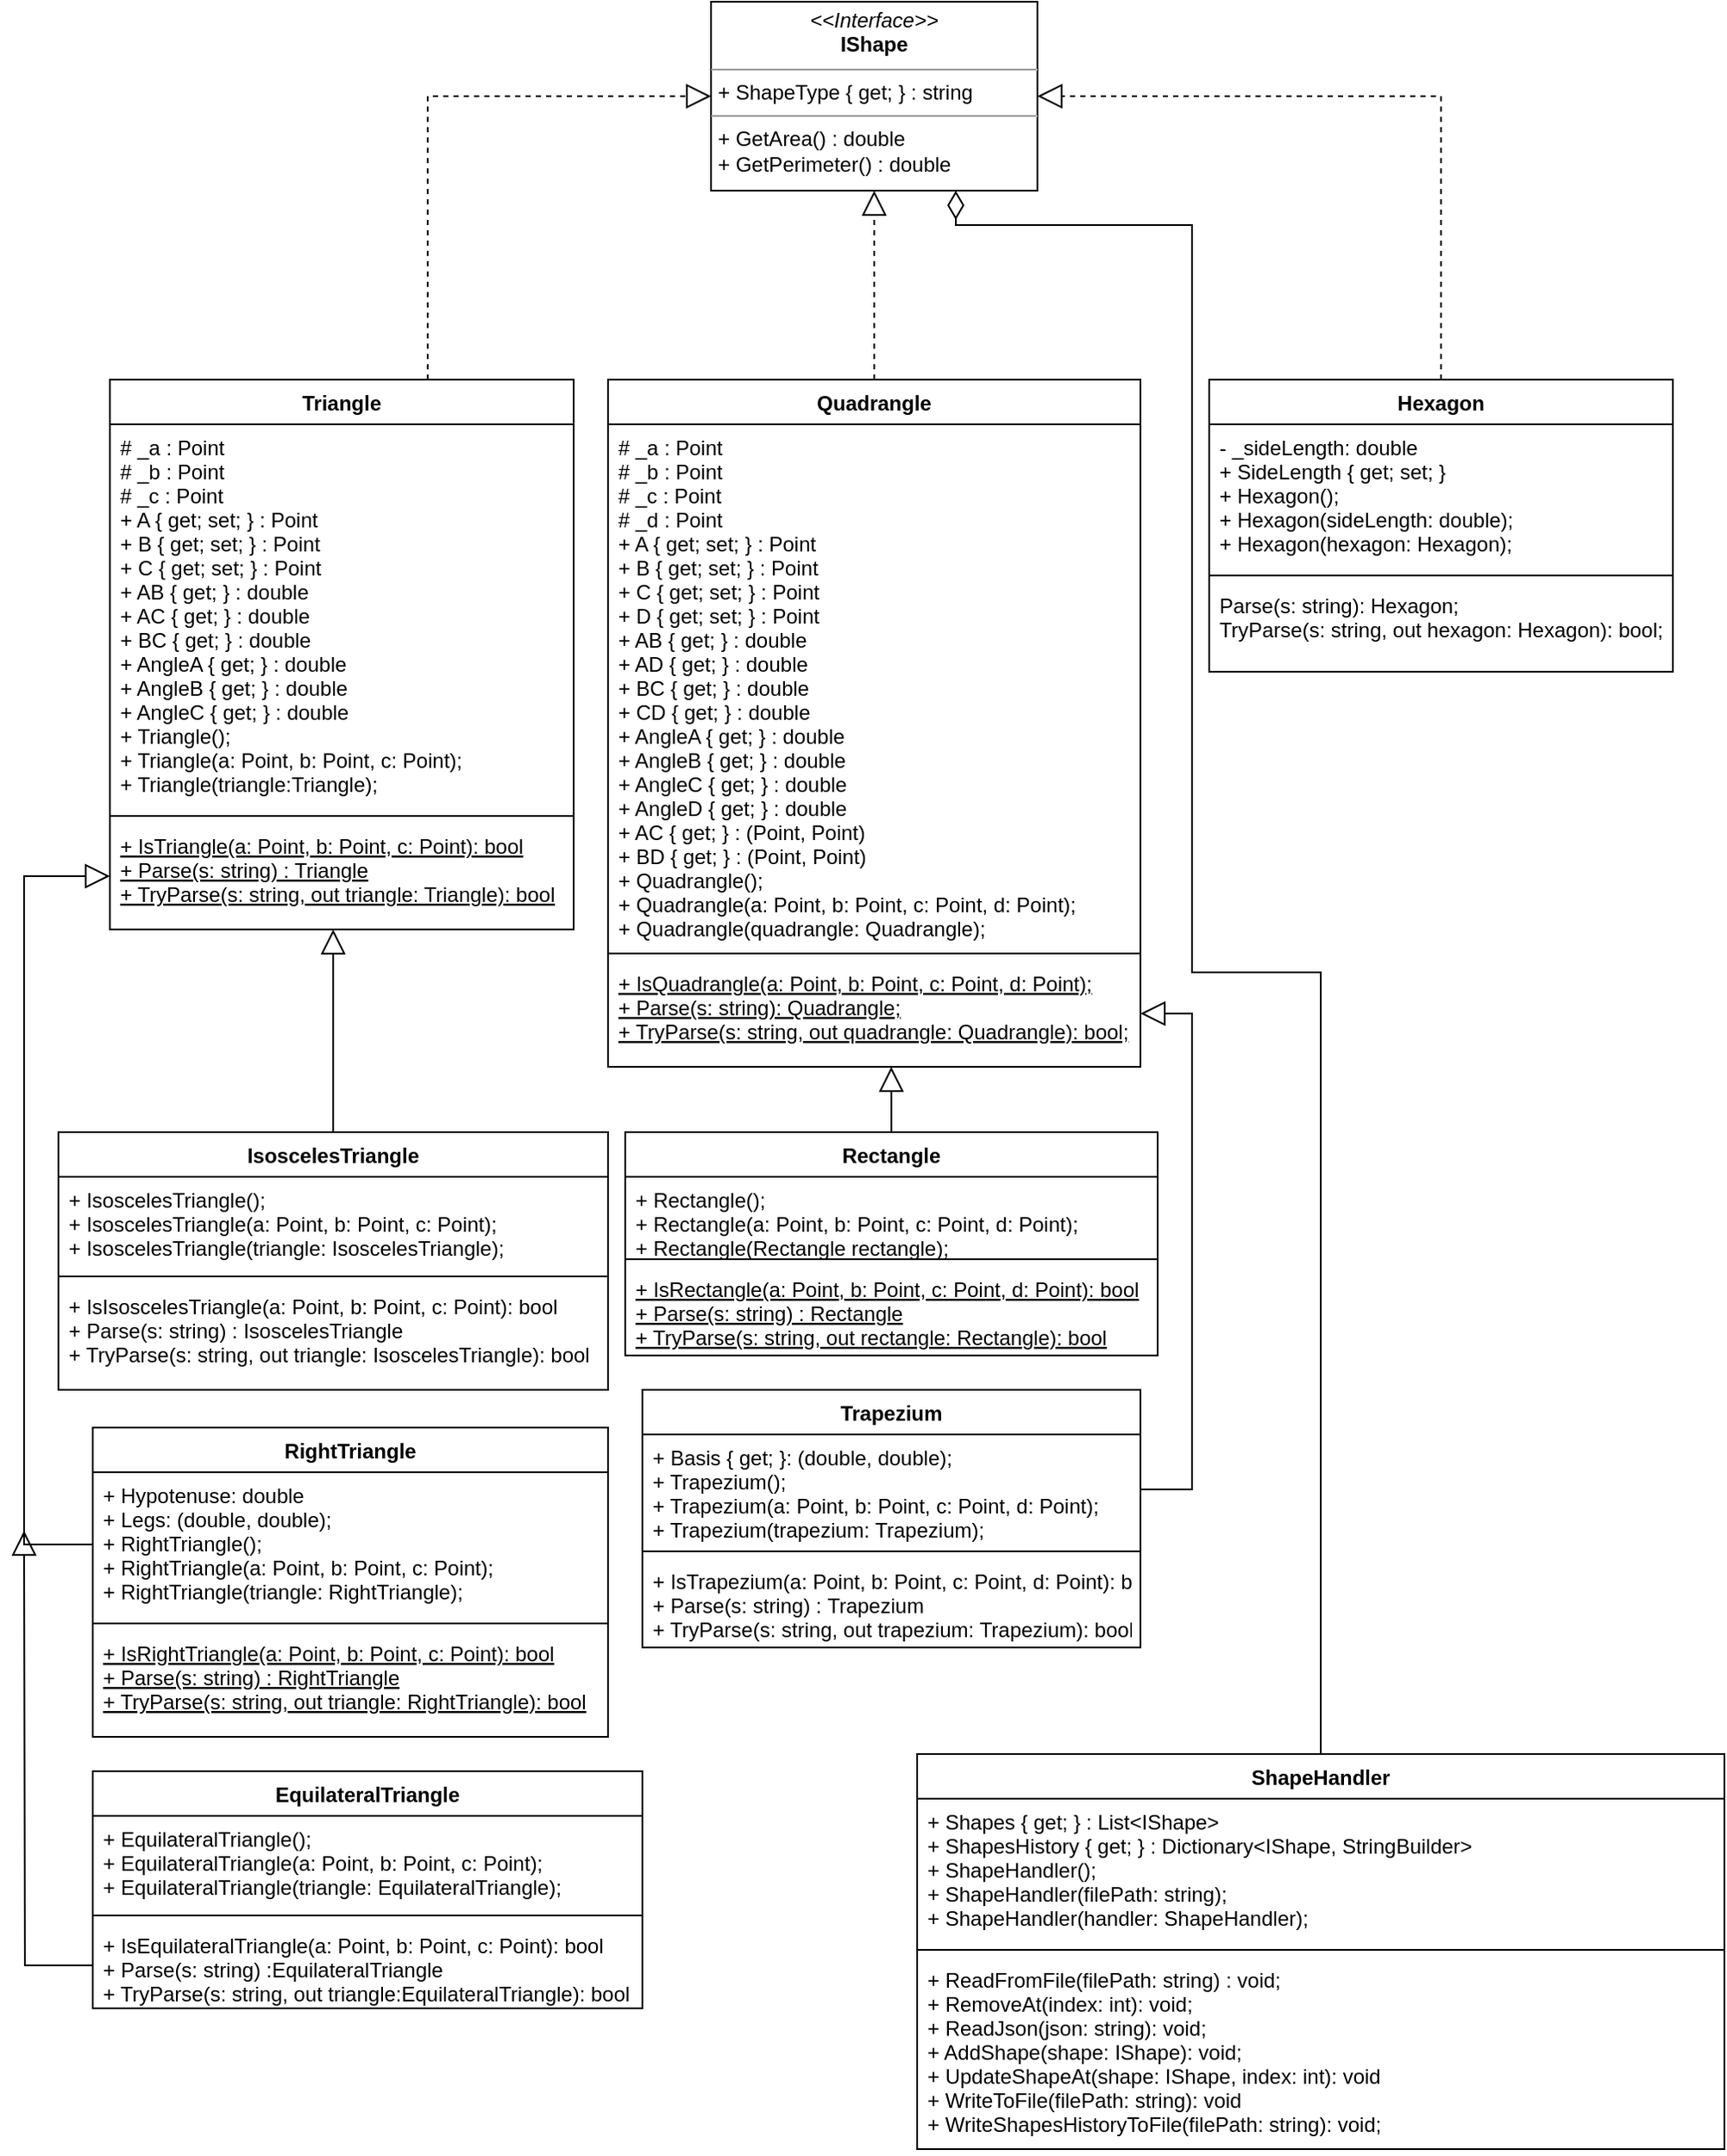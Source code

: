 <mxfile version="15.4.0" type="device"><diagram id="DEIQZtd4Mzf3Nv3vfiDj" name="Page-1"><mxGraphModel dx="2108" dy="960" grid="1" gridSize="10" guides="1" tooltips="1" connect="1" arrows="1" fold="1" page="1" pageScale="1" pageWidth="827" pageHeight="1169" math="0" shadow="0"><root><mxCell id="0"/><mxCell id="1" parent="0"/><mxCell id="CvxQUl-fv7652Qb_NtTM-1" value="&lt;p style=&quot;margin: 0px ; margin-top: 4px ; text-align: center&quot;&gt;&lt;i&gt;&amp;lt;&amp;lt;Interface&amp;gt;&amp;gt;&lt;/i&gt;&lt;br&gt;&lt;b&gt;IShape&lt;/b&gt;&lt;/p&gt;&lt;hr size=&quot;1&quot;&gt;&lt;p style=&quot;margin: 0px ; margin-left: 4px&quot;&gt;+ ShapeType { get; } : string&lt;/p&gt;&lt;hr size=&quot;1&quot;&gt;&lt;p style=&quot;margin: 0px ; margin-left: 4px&quot;&gt;+ GetArea() : double&lt;/p&gt;&lt;p style=&quot;margin: 0px ; margin-left: 4px&quot;&gt;+ GetPerimeter() : double&lt;/p&gt;" style="verticalAlign=top;align=left;overflow=fill;fontSize=12;fontFamily=Helvetica;html=1;" parent="1" vertex="1"><mxGeometry x="340" y="300" width="190" height="110" as="geometry"/></mxCell><mxCell id="CvxQUl-fv7652Qb_NtTM-6" style="edgeStyle=orthogonalEdgeStyle;rounded=0;orthogonalLoop=1;jettySize=auto;html=1;entryX=0;entryY=0.5;entryDx=0;entryDy=0;dashed=1;endArrow=block;endFill=0;strokeWidth=1;endSize=12;" parent="1" source="CvxQUl-fv7652Qb_NtTM-2" target="CvxQUl-fv7652Qb_NtTM-1" edge="1"><mxGeometry relative="1" as="geometry"><mxPoint x="245" y="350" as="targetPoint"/><Array as="points"><mxPoint x="175" y="355"/></Array></mxGeometry></mxCell><mxCell id="CvxQUl-fv7652Qb_NtTM-2" value="Triangle" style="swimlane;fontStyle=1;align=center;verticalAlign=top;childLayout=stackLayout;horizontal=1;startSize=26;horizontalStack=0;resizeParent=1;resizeParentMax=0;resizeLast=0;collapsible=1;marginBottom=0;" parent="1" vertex="1"><mxGeometry x="-10" y="520" width="270" height="320" as="geometry"/></mxCell><mxCell id="CvxQUl-fv7652Qb_NtTM-3" value="# _a : Point&#10;# _b : Point&#10;# _c : Point&#10;+ A { get; set; } : Point&#10;+ B { get; set; } : Point&#10;+ C { get; set; } : Point&#10;+ AB { get; } : double&#10;+ AC { get; } : double&#10;+ BC { get; } : double&#10;+ AngleA { get; } : double&#10;+ AngleB { get; } : double&#10;+ AngleC { get; } : double&#10;+ Triangle();&#10;+ Triangle(a: Point, b: Point, c: Point);&#10;+ Triangle(triangle:Triangle);&#10;" style="text;strokeColor=none;fillColor=none;align=left;verticalAlign=top;spacingLeft=4;spacingRight=4;overflow=hidden;rotatable=0;points=[[0,0.5],[1,0.5]];portConstraint=eastwest;" parent="CvxQUl-fv7652Qb_NtTM-2" vertex="1"><mxGeometry y="26" width="270" height="224" as="geometry"/></mxCell><mxCell id="CvxQUl-fv7652Qb_NtTM-4" value="" style="line;strokeWidth=1;fillColor=none;align=left;verticalAlign=middle;spacingTop=-1;spacingLeft=3;spacingRight=3;rotatable=0;labelPosition=right;points=[];portConstraint=eastwest;" parent="CvxQUl-fv7652Qb_NtTM-2" vertex="1"><mxGeometry y="250" width="270" height="8" as="geometry"/></mxCell><mxCell id="CvxQUl-fv7652Qb_NtTM-5" value="+ IsTriangle(a: Point, b: Point, c: Point): bool&#10;+ Parse(s: string) : Triangle&#10;+ TryParse(s: string, out triangle: Triangle): bool" style="text;strokeColor=none;fillColor=none;align=left;verticalAlign=top;spacingLeft=4;spacingRight=4;overflow=hidden;rotatable=0;points=[[0,0.5],[1,0.5]];portConstraint=eastwest;fontStyle=4" parent="CvxQUl-fv7652Qb_NtTM-2" vertex="1"><mxGeometry y="258" width="270" height="62" as="geometry"/></mxCell><mxCell id="CvxQUl-fv7652Qb_NtTM-12" style="edgeStyle=orthogonalEdgeStyle;rounded=0;orthogonalLoop=1;jettySize=auto;html=1;entryX=0.5;entryY=1;entryDx=0;entryDy=0;dashed=1;endArrow=block;endFill=0;endSize=12;strokeWidth=1;" parent="1" source="CvxQUl-fv7652Qb_NtTM-7" target="CvxQUl-fv7652Qb_NtTM-1" edge="1"><mxGeometry relative="1" as="geometry"/></mxCell><mxCell id="CvxQUl-fv7652Qb_NtTM-7" value="Quadrangle" style="swimlane;fontStyle=1;align=center;verticalAlign=top;childLayout=stackLayout;horizontal=1;startSize=26;horizontalStack=0;resizeParent=1;resizeParentMax=0;resizeLast=0;collapsible=1;marginBottom=0;" parent="1" vertex="1"><mxGeometry x="280" y="520" width="310" height="400" as="geometry"/></mxCell><mxCell id="CvxQUl-fv7652Qb_NtTM-8" value="# _a : Point&#10;# _b : Point&#10;# _c : Point&#10;# _d : Point&#10;+ A { get; set; } : Point&#10;+ B { get; set; } : Point&#10;+ C { get; set; } : Point&#10;+ D { get; set; } : Point&#10;+ AB { get; } : double&#10;+ AD { get; } : double&#10;+ BC { get; } : double&#10;+ CD { get; } : double&#10;+ AngleA { get; } : double&#10;+ AngleB { get; } : double&#10;+ AngleC { get; } : double&#10;+ AngleD { get; } : double&#10;+ AC { get; } : (Point, Point)&#10;+ BD { get; } : (Point, Point)&#10;+ Quadrangle();&#10;+ Quadrangle(a: Point, b: Point, c: Point, d: Point);&#10;+ Quadrangle(quadrangle: Quadrangle);" style="text;strokeColor=none;fillColor=none;align=left;verticalAlign=top;spacingLeft=4;spacingRight=4;overflow=hidden;rotatable=0;points=[[0,0.5],[1,0.5]];portConstraint=eastwest;" parent="CvxQUl-fv7652Qb_NtTM-7" vertex="1"><mxGeometry y="26" width="310" height="304" as="geometry"/></mxCell><mxCell id="CvxQUl-fv7652Qb_NtTM-9" value="" style="line;strokeWidth=1;fillColor=none;align=left;verticalAlign=middle;spacingTop=-1;spacingLeft=3;spacingRight=3;rotatable=0;labelPosition=right;points=[];portConstraint=eastwest;" parent="CvxQUl-fv7652Qb_NtTM-7" vertex="1"><mxGeometry y="330" width="310" height="8" as="geometry"/></mxCell><mxCell id="CvxQUl-fv7652Qb_NtTM-10" value="+ IsQuadrangle(a: Point, b: Point, c: Point, d: Point);&#10;+ Parse(s: string): Quadrangle;&#10;+ TryParse(s: string, out quadrangle: Quadrangle): bool;" style="text;strokeColor=none;fillColor=none;align=left;verticalAlign=top;spacingLeft=4;spacingRight=4;overflow=hidden;rotatable=0;points=[[0,0.5],[1,0.5]];portConstraint=eastwest;fontStyle=4" parent="CvxQUl-fv7652Qb_NtTM-7" vertex="1"><mxGeometry y="338" width="310" height="62" as="geometry"/></mxCell><mxCell id="CvxQUl-fv7652Qb_NtTM-21" style="edgeStyle=orthogonalEdgeStyle;rounded=0;orthogonalLoop=1;jettySize=auto;html=1;dashed=1;endArrow=block;endFill=0;endSize=12;strokeWidth=1;entryX=1;entryY=0.5;entryDx=0;entryDy=0;" parent="1" source="CvxQUl-fv7652Qb_NtTM-17" target="CvxQUl-fv7652Qb_NtTM-1" edge="1"><mxGeometry relative="1" as="geometry"><mxPoint x="765" y="360" as="targetPoint"/><Array as="points"><mxPoint x="765" y="355"/></Array></mxGeometry></mxCell><mxCell id="CvxQUl-fv7652Qb_NtTM-17" value="Hexagon" style="swimlane;fontStyle=1;align=center;verticalAlign=top;childLayout=stackLayout;horizontal=1;startSize=26;horizontalStack=0;resizeParent=1;resizeParentMax=0;resizeLast=0;collapsible=1;marginBottom=0;" parent="1" vertex="1"><mxGeometry x="630" y="520" width="270" height="170" as="geometry"/></mxCell><mxCell id="CvxQUl-fv7652Qb_NtTM-18" value="- _sideLength: double&#10;+ SideLength { get; set; }&#10;+ Hexagon();&#10;+ Hexagon(sideLength: double);&#10;+ Hexagon(hexagon: Hexagon);" style="text;strokeColor=none;fillColor=none;align=left;verticalAlign=top;spacingLeft=4;spacingRight=4;overflow=hidden;rotatable=0;points=[[0,0.5],[1,0.5]];portConstraint=eastwest;" parent="CvxQUl-fv7652Qb_NtTM-17" vertex="1"><mxGeometry y="26" width="270" height="84" as="geometry"/></mxCell><mxCell id="CvxQUl-fv7652Qb_NtTM-19" value="" style="line;strokeWidth=1;fillColor=none;align=left;verticalAlign=middle;spacingTop=-1;spacingLeft=3;spacingRight=3;rotatable=0;labelPosition=right;points=[];portConstraint=eastwest;" parent="CvxQUl-fv7652Qb_NtTM-17" vertex="1"><mxGeometry y="110" width="270" height="8" as="geometry"/></mxCell><mxCell id="CvxQUl-fv7652Qb_NtTM-20" value="Parse(s: string): Hexagon;&#10;TryParse(s: string, out hexagon: Hexagon): bool;" style="text;strokeColor=none;fillColor=none;align=left;verticalAlign=top;spacingLeft=4;spacingRight=4;overflow=hidden;rotatable=0;points=[[0,0.5],[1,0.5]];portConstraint=eastwest;" parent="CvxQUl-fv7652Qb_NtTM-17" vertex="1"><mxGeometry y="118" width="270" height="52" as="geometry"/></mxCell><mxCell id="CvxQUl-fv7652Qb_NtTM-22" value="RightTriangle" style="swimlane;fontStyle=1;align=center;verticalAlign=top;childLayout=stackLayout;horizontal=1;startSize=26;horizontalStack=0;resizeParent=1;resizeParentMax=0;resizeLast=0;collapsible=1;marginBottom=0;" parent="1" vertex="1"><mxGeometry x="-20" y="1130" width="300" height="180" as="geometry"/></mxCell><mxCell id="CvxQUl-fv7652Qb_NtTM-23" value="+ Hypotenuse: double&#10;+ Legs: (double, double);&#10;+ RightTriangle();&#10;+ RightTriangle(a: Point, b: Point, c: Point);&#10;+ RightTriangle(triangle: RightTriangle);" style="text;strokeColor=none;fillColor=none;align=left;verticalAlign=top;spacingLeft=4;spacingRight=4;overflow=hidden;rotatable=0;points=[[0,0.5],[1,0.5]];portConstraint=eastwest;" parent="CvxQUl-fv7652Qb_NtTM-22" vertex="1"><mxGeometry y="26" width="300" height="84" as="geometry"/></mxCell><mxCell id="CvxQUl-fv7652Qb_NtTM-24" value="" style="line;strokeWidth=1;fillColor=none;align=left;verticalAlign=middle;spacingTop=-1;spacingLeft=3;spacingRight=3;rotatable=0;labelPosition=right;points=[];portConstraint=eastwest;" parent="CvxQUl-fv7652Qb_NtTM-22" vertex="1"><mxGeometry y="110" width="300" height="8" as="geometry"/></mxCell><mxCell id="CvxQUl-fv7652Qb_NtTM-25" value="+ IsRightTriangle(a: Point, b: Point, c: Point): bool&#10;+ Parse(s: string) : RightTriangle&#10;+ TryParse(s: string, out triangle: RightTriangle): bool" style="text;strokeColor=none;fillColor=none;align=left;verticalAlign=top;spacingLeft=4;spacingRight=4;overflow=hidden;rotatable=0;points=[[0,0.5],[1,0.5]];portConstraint=eastwest;fontStyle=4" parent="CvxQUl-fv7652Qb_NtTM-22" vertex="1"><mxGeometry y="118" width="300" height="62" as="geometry"/></mxCell><mxCell id="CvxQUl-fv7652Qb_NtTM-42" style="edgeStyle=orthogonalEdgeStyle;rounded=0;orthogonalLoop=1;jettySize=auto;html=1;endArrow=block;endFill=0;endSize=12;strokeWidth=1;" parent="1" source="CvxQUl-fv7652Qb_NtTM-26" target="CvxQUl-fv7652Qb_NtTM-5" edge="1"><mxGeometry relative="1" as="geometry"><Array as="points"><mxPoint x="120" y="860"/><mxPoint x="120" y="860"/></Array></mxGeometry></mxCell><mxCell id="CvxQUl-fv7652Qb_NtTM-26" value="IsoscelesTriangle" style="swimlane;fontStyle=1;align=center;verticalAlign=top;childLayout=stackLayout;horizontal=1;startSize=26;horizontalStack=0;resizeParent=1;resizeParentMax=0;resizeLast=0;collapsible=1;marginBottom=0;" parent="1" vertex="1"><mxGeometry x="-40" y="958" width="320" height="150" as="geometry"/></mxCell><mxCell id="CvxQUl-fv7652Qb_NtTM-27" value="+ IsoscelesTriangle();&#10;+ IsoscelesTriangle(a: Point, b: Point, c: Point);&#10;+ IsoscelesTriangle(triangle: IsoscelesTriangle); " style="text;strokeColor=none;fillColor=none;align=left;verticalAlign=top;spacingLeft=4;spacingRight=4;overflow=hidden;rotatable=0;points=[[0,0.5],[1,0.5]];portConstraint=eastwest;" parent="CvxQUl-fv7652Qb_NtTM-26" vertex="1"><mxGeometry y="26" width="320" height="54" as="geometry"/></mxCell><mxCell id="CvxQUl-fv7652Qb_NtTM-28" value="" style="line;strokeWidth=1;fillColor=none;align=left;verticalAlign=middle;spacingTop=-1;spacingLeft=3;spacingRight=3;rotatable=0;labelPosition=right;points=[];portConstraint=eastwest;" parent="CvxQUl-fv7652Qb_NtTM-26" vertex="1"><mxGeometry y="80" width="320" height="8" as="geometry"/></mxCell><mxCell id="CvxQUl-fv7652Qb_NtTM-29" value="+ IsIsoscelesTriangle(a: Point, b: Point, c: Point): bool&#10;+ Parse(s: string) : IsoscelesTriangle&#10;+ TryParse(s: string, out triangle: IsoscelesTriangle): bool" style="text;strokeColor=none;fillColor=none;align=left;verticalAlign=top;spacingLeft=4;spacingRight=4;overflow=hidden;rotatable=0;points=[[0,0.5],[1,0.5]];portConstraint=eastwest;" parent="CvxQUl-fv7652Qb_NtTM-26" vertex="1"><mxGeometry y="88" width="320" height="62" as="geometry"/></mxCell><mxCell id="CvxQUl-fv7652Qb_NtTM-30" value="EquilateralTriangle" style="swimlane;fontStyle=1;align=center;verticalAlign=top;childLayout=stackLayout;horizontal=1;startSize=26;horizontalStack=0;resizeParent=1;resizeParentMax=0;resizeLast=0;collapsible=1;marginBottom=0;" parent="1" vertex="1"><mxGeometry x="-20" y="1330" width="320" height="138" as="geometry"/></mxCell><mxCell id="CvxQUl-fv7652Qb_NtTM-31" value="+ EquilateralTriangle();&#10;+ EquilateralTriangle(a: Point, b: Point, c: Point);&#10;+ EquilateralTriangle(triangle: EquilateralTriangle);" style="text;strokeColor=none;fillColor=none;align=left;verticalAlign=top;spacingLeft=4;spacingRight=4;overflow=hidden;rotatable=0;points=[[0,0.5],[1,0.5]];portConstraint=eastwest;" parent="CvxQUl-fv7652Qb_NtTM-30" vertex="1"><mxGeometry y="26" width="320" height="54" as="geometry"/></mxCell><mxCell id="CvxQUl-fv7652Qb_NtTM-32" value="" style="line;strokeWidth=1;fillColor=none;align=left;verticalAlign=middle;spacingTop=-1;spacingLeft=3;spacingRight=3;rotatable=0;labelPosition=right;points=[];portConstraint=eastwest;" parent="CvxQUl-fv7652Qb_NtTM-30" vertex="1"><mxGeometry y="80" width="320" height="8" as="geometry"/></mxCell><mxCell id="CvxQUl-fv7652Qb_NtTM-33" value="+ IsEquilateralTriangle(a: Point, b: Point, c: Point): bool&#10;+ Parse(s: string) :EquilateralTriangle&#10;+ TryParse(s: string, out triangle:EquilateralTriangle): bool" style="text;strokeColor=none;fillColor=none;align=left;verticalAlign=top;spacingLeft=4;spacingRight=4;overflow=hidden;rotatable=0;points=[[0,0.5],[1,0.5]];portConstraint=eastwest;" parent="CvxQUl-fv7652Qb_NtTM-30" vertex="1"><mxGeometry y="88" width="320" height="50" as="geometry"/></mxCell><mxCell id="CvxQUl-fv7652Qb_NtTM-45" style="edgeStyle=orthogonalEdgeStyle;rounded=0;orthogonalLoop=1;jettySize=auto;html=1;entryX=0.532;entryY=1;entryDx=0;entryDy=0;entryPerimeter=0;endArrow=block;endFill=0;endSize=12;strokeWidth=1;" parent="1" source="CvxQUl-fv7652Qb_NtTM-34" target="CvxQUl-fv7652Qb_NtTM-10" edge="1"><mxGeometry relative="1" as="geometry"/></mxCell><mxCell id="CvxQUl-fv7652Qb_NtTM-34" value="Rectangle" style="swimlane;fontStyle=1;align=center;verticalAlign=top;childLayout=stackLayout;horizontal=1;startSize=26;horizontalStack=0;resizeParent=1;resizeParentMax=0;resizeLast=0;collapsible=1;marginBottom=0;" parent="1" vertex="1"><mxGeometry x="290" y="958" width="310" height="130" as="geometry"/></mxCell><mxCell id="CvxQUl-fv7652Qb_NtTM-35" value="+ Rectangle();&#10;+ Rectangle(a: Point, b: Point, c: Point, d: Point);&#10;+ Rectangle(Rectangle rectangle);" style="text;strokeColor=none;fillColor=none;align=left;verticalAlign=top;spacingLeft=4;spacingRight=4;overflow=hidden;rotatable=0;points=[[0,0.5],[1,0.5]];portConstraint=eastwest;" parent="CvxQUl-fv7652Qb_NtTM-34" vertex="1"><mxGeometry y="26" width="310" height="44" as="geometry"/></mxCell><mxCell id="CvxQUl-fv7652Qb_NtTM-36" value="" style="line;strokeWidth=1;fillColor=none;align=left;verticalAlign=middle;spacingTop=-1;spacingLeft=3;spacingRight=3;rotatable=0;labelPosition=right;points=[];portConstraint=eastwest;" parent="CvxQUl-fv7652Qb_NtTM-34" vertex="1"><mxGeometry y="70" width="310" height="8" as="geometry"/></mxCell><mxCell id="CvxQUl-fv7652Qb_NtTM-37" value="+ IsRectangle(a: Point, b: Point, c: Point, d: Point): bool&#10;+ Parse(s: string) : Rectangle&#10;+ TryParse(s: string, out rectangle: Rectangle): bool" style="text;strokeColor=none;fillColor=none;align=left;verticalAlign=top;spacingLeft=4;spacingRight=4;overflow=hidden;rotatable=0;points=[[0,0.5],[1,0.5]];portConstraint=eastwest;fontStyle=4" parent="CvxQUl-fv7652Qb_NtTM-34" vertex="1"><mxGeometry y="78" width="310" height="52" as="geometry"/></mxCell><mxCell id="CvxQUl-fv7652Qb_NtTM-38" value="Trapezium" style="swimlane;fontStyle=1;align=center;verticalAlign=top;childLayout=stackLayout;horizontal=1;startSize=26;horizontalStack=0;resizeParent=1;resizeParentMax=0;resizeLast=0;collapsible=1;marginBottom=0;" parent="1" vertex="1"><mxGeometry x="300" y="1108" width="290" height="150" as="geometry"/></mxCell><mxCell id="CvxQUl-fv7652Qb_NtTM-39" value="+ Basis { get; }: (double, double);&#10;+ Trapezium();&#10;+ Trapezium(a: Point, b: Point, c: Point, d: Point);&#10;+ Trapezium(trapezium: Trapezium);" style="text;strokeColor=none;fillColor=none;align=left;verticalAlign=top;spacingLeft=4;spacingRight=4;overflow=hidden;rotatable=0;points=[[0,0.5],[1,0.5]];portConstraint=eastwest;" parent="CvxQUl-fv7652Qb_NtTM-38" vertex="1"><mxGeometry y="26" width="290" height="64" as="geometry"/></mxCell><mxCell id="CvxQUl-fv7652Qb_NtTM-40" value="" style="line;strokeWidth=1;fillColor=none;align=left;verticalAlign=middle;spacingTop=-1;spacingLeft=3;spacingRight=3;rotatable=0;labelPosition=right;points=[];portConstraint=eastwest;" parent="CvxQUl-fv7652Qb_NtTM-38" vertex="1"><mxGeometry y="90" width="290" height="8" as="geometry"/></mxCell><mxCell id="CvxQUl-fv7652Qb_NtTM-41" value="+ IsTrapezium(a: Point, b: Point, c: Point, d: Point): bool&#10;+ Parse(s: string) : Trapezium&#10;+ TryParse(s: string, out trapezium: Trapezium): bool" style="text;strokeColor=none;fillColor=none;align=left;verticalAlign=top;spacingLeft=4;spacingRight=4;overflow=hidden;rotatable=0;points=[[0,0.5],[1,0.5]];portConstraint=eastwest;" parent="CvxQUl-fv7652Qb_NtTM-38" vertex="1"><mxGeometry y="98" width="290" height="52" as="geometry"/></mxCell><mxCell id="CvxQUl-fv7652Qb_NtTM-43" style="edgeStyle=orthogonalEdgeStyle;rounded=0;orthogonalLoop=1;jettySize=auto;html=1;endArrow=block;endFill=0;endSize=12;strokeWidth=1;entryX=0;entryY=0.5;entryDx=0;entryDy=0;" parent="1" source="CvxQUl-fv7652Qb_NtTM-23" target="CvxQUl-fv7652Qb_NtTM-5" edge="1"><mxGeometry relative="1" as="geometry"><mxPoint x="-60" y="810" as="targetPoint"/><Array as="points"><mxPoint x="-60" y="1198"/><mxPoint x="-60" y="809"/></Array></mxGeometry></mxCell><mxCell id="CvxQUl-fv7652Qb_NtTM-44" style="edgeStyle=orthogonalEdgeStyle;rounded=0;orthogonalLoop=1;jettySize=auto;html=1;endArrow=block;endFill=0;endSize=12;strokeWidth=1;" parent="1" source="CvxQUl-fv7652Qb_NtTM-33" edge="1"><mxGeometry relative="1" as="geometry"><mxPoint x="-60" y="1190" as="targetPoint"/></mxGeometry></mxCell><mxCell id="CvxQUl-fv7652Qb_NtTM-46" style="edgeStyle=orthogonalEdgeStyle;rounded=0;orthogonalLoop=1;jettySize=auto;html=1;endArrow=block;endFill=0;endSize=12;strokeWidth=1;entryX=1;entryY=0.5;entryDx=0;entryDy=0;" parent="1" source="CvxQUl-fv7652Qb_NtTM-39" target="CvxQUl-fv7652Qb_NtTM-10" edge="1"><mxGeometry relative="1" as="geometry"><mxPoint x="620" y="890" as="targetPoint"/><Array as="points"><mxPoint x="620" y="1166"/><mxPoint x="620" y="889"/></Array></mxGeometry></mxCell><mxCell id="3XRudX2mxCmxuxeM2xvo-5" style="edgeStyle=orthogonalEdgeStyle;rounded=0;orthogonalLoop=1;jettySize=auto;html=1;entryX=0.75;entryY=1;entryDx=0;entryDy=0;endArrow=diamondThin;endFill=0;endSize=14;" edge="1" parent="1" source="3XRudX2mxCmxuxeM2xvo-1" target="CvxQUl-fv7652Qb_NtTM-1"><mxGeometry relative="1" as="geometry"><Array as="points"><mxPoint x="695" y="865"/><mxPoint x="620" y="865"/><mxPoint x="620" y="430"/><mxPoint x="482" y="430"/></Array></mxGeometry></mxCell><mxCell id="3XRudX2mxCmxuxeM2xvo-1" value="ShapeHandler" style="swimlane;fontStyle=1;align=center;verticalAlign=top;childLayout=stackLayout;horizontal=1;startSize=26;horizontalStack=0;resizeParent=1;resizeParentMax=0;resizeLast=0;collapsible=1;marginBottom=0;" vertex="1" parent="1"><mxGeometry x="460" y="1320" width="470" height="230" as="geometry"/></mxCell><mxCell id="3XRudX2mxCmxuxeM2xvo-2" value="+ Shapes { get; } : List&lt;IShape&gt;&#10;+ ShapesHistory { get; } : Dictionary&lt;IShape, StringBuilder&gt;&#10;+ ShapeHandler();&#10;+ ShapeHandler(filePath: string);&#10;+ ShapeHandler(handler: ShapeHandler);" style="text;strokeColor=none;fillColor=none;align=left;verticalAlign=top;spacingLeft=4;spacingRight=4;overflow=hidden;rotatable=0;points=[[0,0.5],[1,0.5]];portConstraint=eastwest;" vertex="1" parent="3XRudX2mxCmxuxeM2xvo-1"><mxGeometry y="26" width="470" height="84" as="geometry"/></mxCell><mxCell id="3XRudX2mxCmxuxeM2xvo-3" value="" style="line;strokeWidth=1;fillColor=none;align=left;verticalAlign=middle;spacingTop=-1;spacingLeft=3;spacingRight=3;rotatable=0;labelPosition=right;points=[];portConstraint=eastwest;" vertex="1" parent="3XRudX2mxCmxuxeM2xvo-1"><mxGeometry y="110" width="470" height="8" as="geometry"/></mxCell><mxCell id="3XRudX2mxCmxuxeM2xvo-4" value="+ ReadFromFile(filePath: string) : void;&#10;+ RemoveAt(index: int): void;&#10;+ ReadJson(json: string): void;&#10;+ AddShape(shape: IShape): void;&#10;+ UpdateShapeAt(shape: IShape, index: int): void&#10;+ WriteToFile(filePath: string): void&#10;+ WriteShapesHistoryToFile(filePath: string): void;" style="text;strokeColor=none;fillColor=none;align=left;verticalAlign=top;spacingLeft=4;spacingRight=4;overflow=hidden;rotatable=0;points=[[0,0.5],[1,0.5]];portConstraint=eastwest;" vertex="1" parent="3XRudX2mxCmxuxeM2xvo-1"><mxGeometry y="118" width="470" height="112" as="geometry"/></mxCell></root></mxGraphModel></diagram></mxfile>